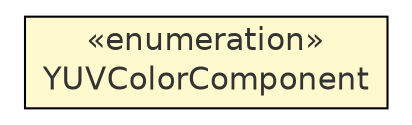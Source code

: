 #!/usr/local/bin/dot
#
# Class diagram 
# Generated by UmlGraph version 4.8 (http://www.spinellis.gr/sw/umlgraph)
#

digraph G {
	edge [fontname="Helvetica",fontsize=10,labelfontname="Helvetica",labelfontsize=10];
	node [fontname="Helvetica",fontsize=10,shape=plaintext];
	rankdir=LR;
	ranksep=1;
	// com.xuggle.xuggler.IPixelFormat.YUVColorComponent
	c5372 [label=<<table border="0" cellborder="1" cellspacing="0" cellpadding="2" port="p" bgcolor="lemonChiffon" href="./IPixelFormat.YUVColorComponent.html">
		<tr><td><table border="0" cellspacing="0" cellpadding="1">
			<tr><td> &laquo;enumeration&raquo; </td></tr>
			<tr><td> YUVColorComponent </td></tr>
		</table></td></tr>
		</table>>, fontname="Helvetica", fontcolor="grey20", fontsize=15.0];
}


